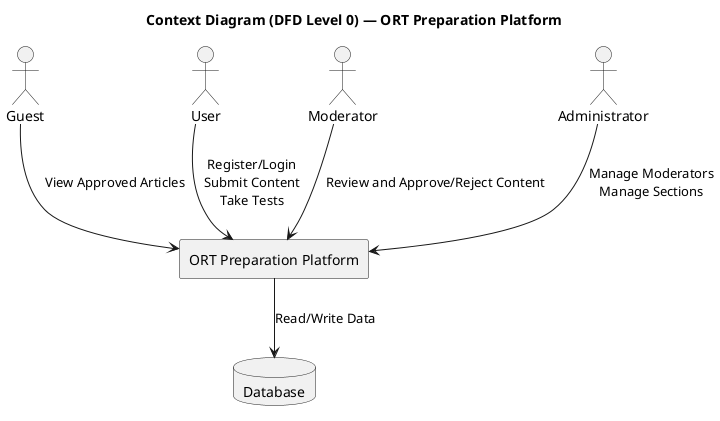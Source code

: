 @startuml
title Context Diagram (DFD Level 0) — ORT Preparation Platform

actor Guest
actor User
actor Moderator
actor Administrator
database Database

rectangle "ORT Preparation Platform" as System {
}

Guest --> System : View Approved Articles
User --> System : Register/Login\nSubmit Content\nTake Tests
Moderator --> System : Review and Approve/Reject Content
Administrator --> System : Manage Moderators\nManage Sections
System --> Database : Read/Write Data

@enduml
